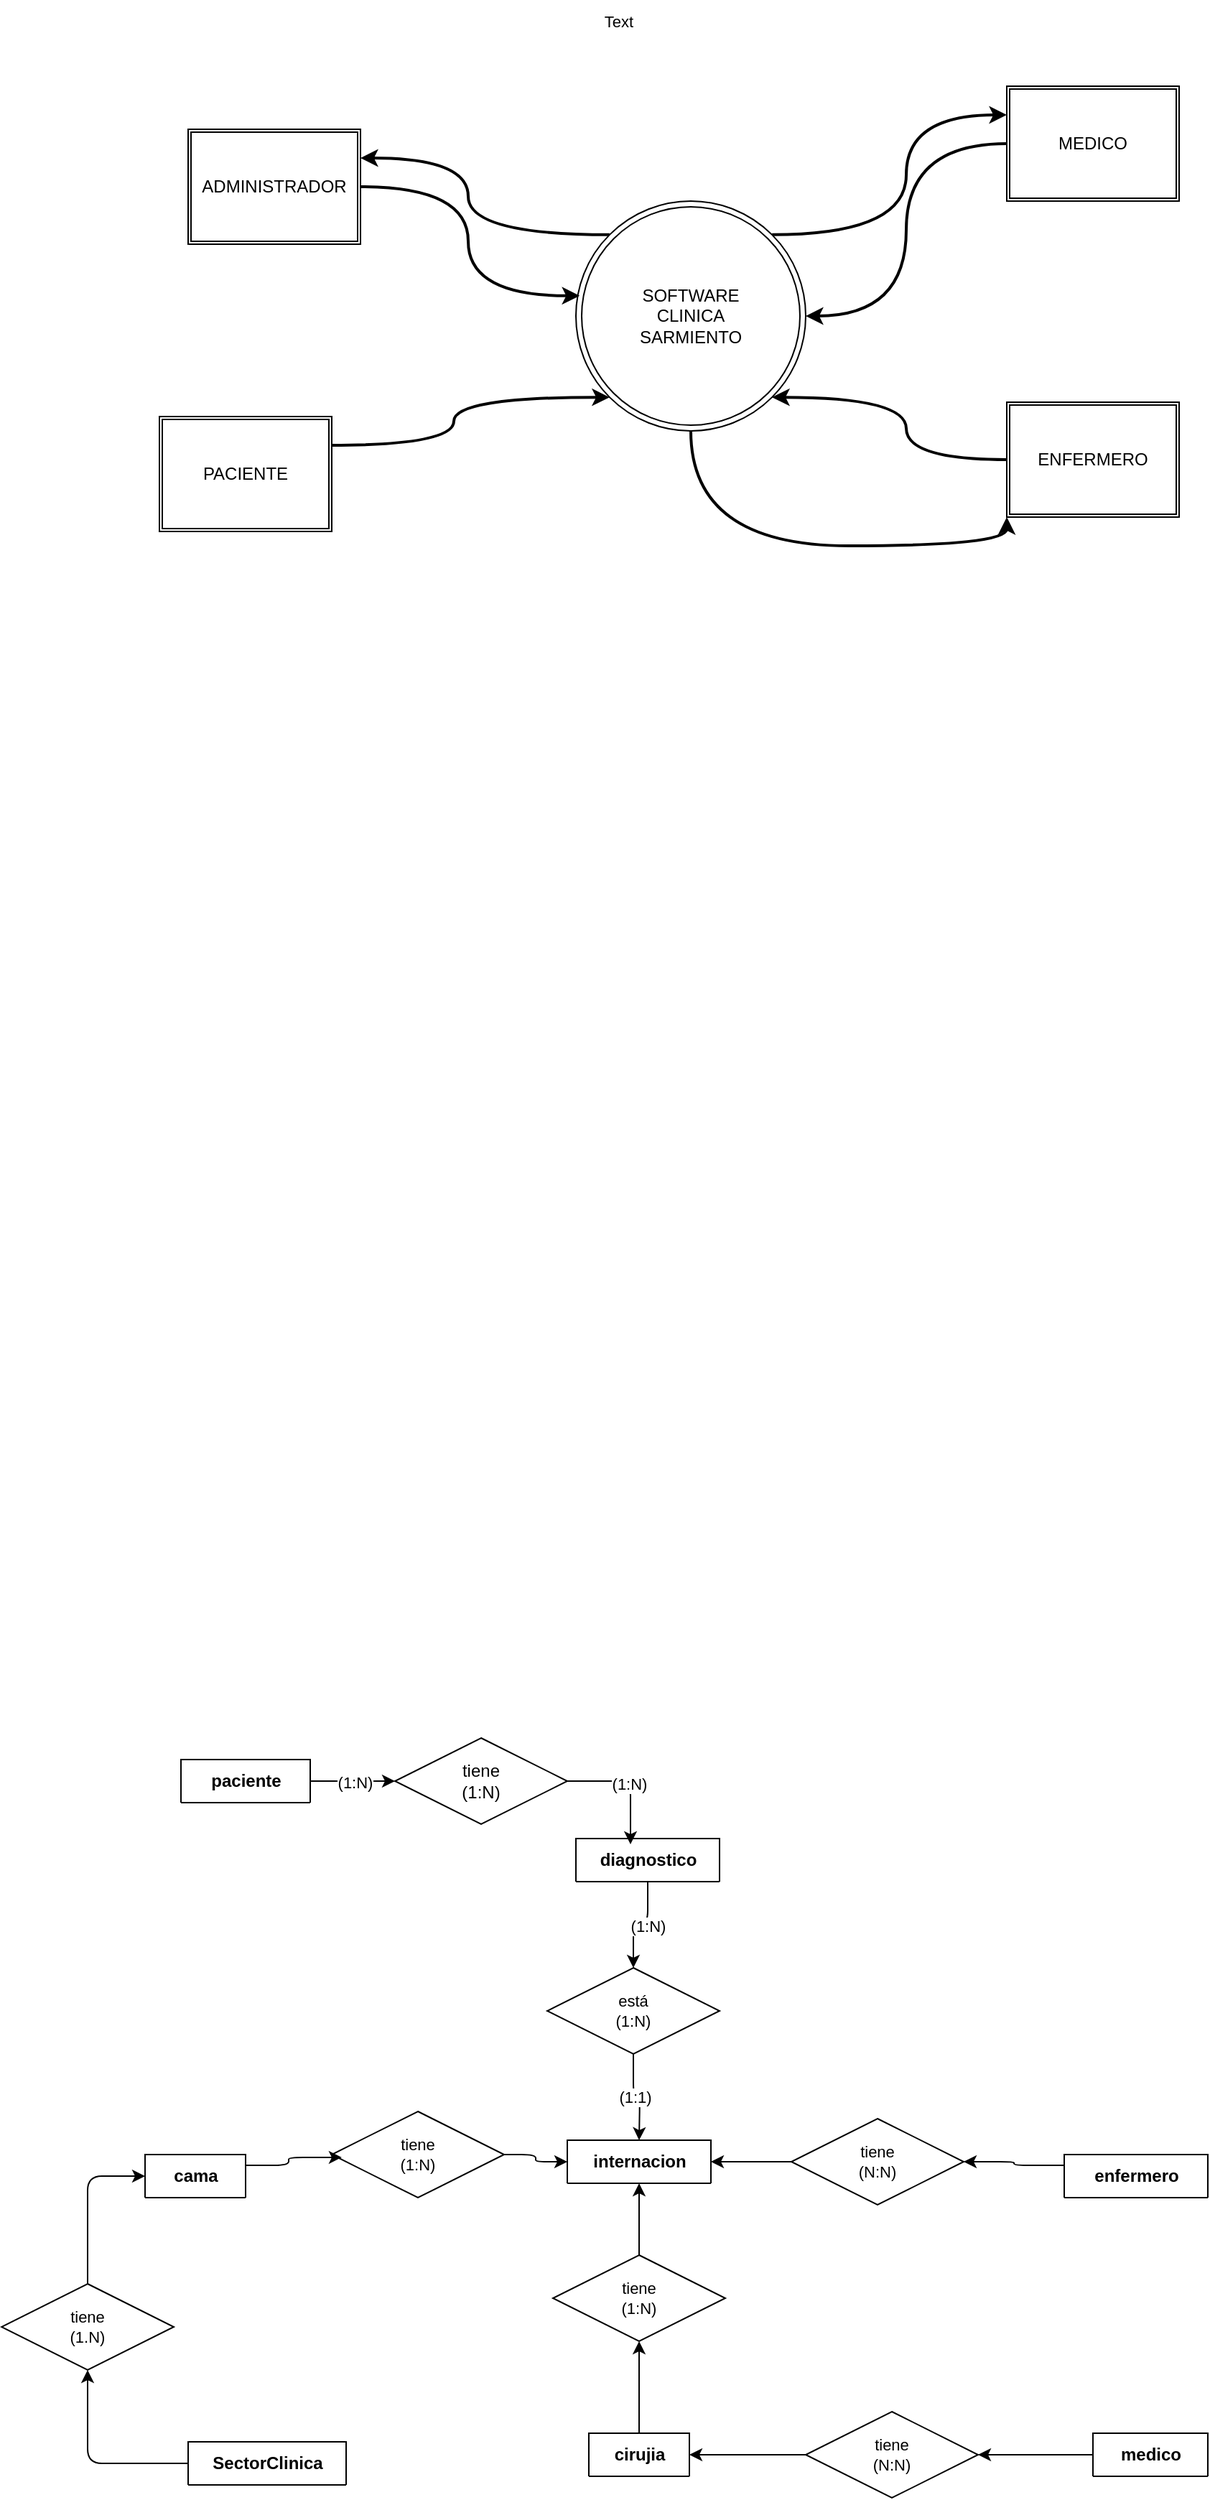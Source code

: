 <mxfile version="24.7.5">
  <diagram name="Page-1" id="GZvp3WBHVN-GzaDdjGV0">
    <mxGraphModel dx="1691" dy="516" grid="1" gridSize="10" guides="1" tooltips="1" connect="1" arrows="1" fold="1" page="1" pageScale="1" pageWidth="827" pageHeight="1169" math="0" shadow="0">
      <root>
        <mxCell id="0" />
        <mxCell id="1" parent="0" />
        <mxCell id="79GFjSlS-s98lO2-qVt6-4" value="ADMINISTRADOR" style="shape=ext;double=1;rounded=0;whiteSpace=wrap;html=1;" parent="1" vertex="1">
          <mxGeometry x="60" y="120" width="120" height="80" as="geometry" />
        </mxCell>
        <mxCell id="79GFjSlS-s98lO2-qVt6-15" style="edgeStyle=orthogonalEdgeStyle;rounded=0;orthogonalLoop=1;jettySize=auto;html=1;exitX=1;exitY=0.25;exitDx=0;exitDy=0;entryX=0;entryY=1;entryDx=0;entryDy=0;curved=1;strokeWidth=2;" parent="1" source="79GFjSlS-s98lO2-qVt6-5" target="79GFjSlS-s98lO2-qVt6-8" edge="1">
          <mxGeometry relative="1" as="geometry" />
        </mxCell>
        <mxCell id="79GFjSlS-s98lO2-qVt6-5" value="PACIENTE" style="shape=ext;double=1;rounded=0;whiteSpace=wrap;html=1;" parent="1" vertex="1">
          <mxGeometry x="40" y="320" width="120" height="80" as="geometry" />
        </mxCell>
        <mxCell id="79GFjSlS-s98lO2-qVt6-9" style="edgeStyle=orthogonalEdgeStyle;rounded=0;orthogonalLoop=1;jettySize=auto;html=1;exitX=0;exitY=0.5;exitDx=0;exitDy=0;curved=1;strokeWidth=2;" parent="1" source="79GFjSlS-s98lO2-qVt6-6" target="79GFjSlS-s98lO2-qVt6-8" edge="1">
          <mxGeometry relative="1" as="geometry" />
        </mxCell>
        <mxCell id="79GFjSlS-s98lO2-qVt6-6" value="MEDICO" style="shape=ext;double=1;rounded=0;whiteSpace=wrap;html=1;" parent="1" vertex="1">
          <mxGeometry x="630" y="90" width="120" height="80" as="geometry" />
        </mxCell>
        <mxCell id="79GFjSlS-s98lO2-qVt6-10" style="edgeStyle=orthogonalEdgeStyle;rounded=0;orthogonalLoop=1;jettySize=auto;html=1;exitX=0;exitY=0.5;exitDx=0;exitDy=0;entryX=1;entryY=1;entryDx=0;entryDy=0;curved=1;strokeWidth=2;" parent="1" source="79GFjSlS-s98lO2-qVt6-7" target="79GFjSlS-s98lO2-qVt6-8" edge="1">
          <mxGeometry relative="1" as="geometry" />
        </mxCell>
        <mxCell id="79GFjSlS-s98lO2-qVt6-7" value="ENFERMERO" style="shape=ext;double=1;rounded=0;whiteSpace=wrap;html=1;" parent="1" vertex="1">
          <mxGeometry x="630" y="310" width="120" height="80" as="geometry" />
        </mxCell>
        <mxCell id="79GFjSlS-s98lO2-qVt6-11" style="edgeStyle=orthogonalEdgeStyle;rounded=0;orthogonalLoop=1;jettySize=auto;html=1;exitX=1;exitY=0;exitDx=0;exitDy=0;entryX=0;entryY=0.25;entryDx=0;entryDy=0;curved=1;strokeWidth=2;" parent="1" source="79GFjSlS-s98lO2-qVt6-8" target="79GFjSlS-s98lO2-qVt6-6" edge="1">
          <mxGeometry relative="1" as="geometry" />
        </mxCell>
        <mxCell id="79GFjSlS-s98lO2-qVt6-12" style="edgeStyle=orthogonalEdgeStyle;rounded=0;orthogonalLoop=1;jettySize=auto;html=1;exitX=0;exitY=0;exitDx=0;exitDy=0;entryX=1;entryY=0.25;entryDx=0;entryDy=0;curved=1;strokeWidth=2;" parent="1" source="79GFjSlS-s98lO2-qVt6-8" target="79GFjSlS-s98lO2-qVt6-4" edge="1">
          <mxGeometry relative="1" as="geometry" />
        </mxCell>
        <mxCell id="79GFjSlS-s98lO2-qVt6-16" style="edgeStyle=orthogonalEdgeStyle;rounded=0;orthogonalLoop=1;jettySize=auto;html=1;exitX=0.5;exitY=1;exitDx=0;exitDy=0;entryX=0;entryY=1;entryDx=0;entryDy=0;curved=1;strokeWidth=2;" parent="1" source="79GFjSlS-s98lO2-qVt6-8" target="79GFjSlS-s98lO2-qVt6-7" edge="1">
          <mxGeometry relative="1" as="geometry" />
        </mxCell>
        <mxCell id="79GFjSlS-s98lO2-qVt6-8" value="SOFTWARE&lt;br&gt;CLINICA&lt;br&gt;SARMIENTO" style="ellipse;shape=doubleEllipse;whiteSpace=wrap;html=1;aspect=fixed;" parent="1" vertex="1">
          <mxGeometry x="330" y="170" width="160" height="160" as="geometry" />
        </mxCell>
        <mxCell id="79GFjSlS-s98lO2-qVt6-17" style="edgeStyle=orthogonalEdgeStyle;shape=connector;curved=1;rounded=0;orthogonalLoop=1;jettySize=auto;html=1;exitX=1;exitY=0.5;exitDx=0;exitDy=0;entryX=0.016;entryY=0.412;entryDx=0;entryDy=0;entryPerimeter=0;strokeColor=default;strokeWidth=2;align=center;verticalAlign=middle;fontFamily=Helvetica;fontSize=11;fontColor=default;labelBackgroundColor=default;endArrow=classic;" parent="1" source="79GFjSlS-s98lO2-qVt6-4" target="79GFjSlS-s98lO2-qVt6-8" edge="1">
          <mxGeometry relative="1" as="geometry" />
        </mxCell>
        <mxCell id="79GFjSlS-s98lO2-qVt6-18" value="Text" style="text;html=1;align=center;verticalAlign=middle;whiteSpace=wrap;rounded=0;fontFamily=Helvetica;fontSize=11;fontColor=default;labelBackgroundColor=default;" parent="1" vertex="1">
          <mxGeometry x="330" y="30" width="60" height="30" as="geometry" />
        </mxCell>
        <mxCell id="IxRzqwfRSdIkQgb3EAGF-1" value="paciente" style="shape=table;startSize=30;container=1;collapsible=1;childLayout=tableLayout;fixedRows=1;rowLines=0;fontStyle=1;align=center;resizeLast=1;html=1;" parent="1" vertex="1" collapsed="1">
          <mxGeometry x="55" y="1255" width="90" height="30" as="geometry">
            <mxRectangle x="60" y="1280" width="180" height="150" as="alternateBounds" />
          </mxGeometry>
        </mxCell>
        <mxCell id="IxRzqwfRSdIkQgb3EAGF-2" value="" style="shape=tableRow;horizontal=0;startSize=0;swimlaneHead=0;swimlaneBody=0;fillColor=none;collapsible=0;dropTarget=0;points=[[0,0.5],[1,0.5]];portConstraint=eastwest;top=0;left=0;right=0;bottom=1;" parent="IxRzqwfRSdIkQgb3EAGF-1" vertex="1">
          <mxGeometry y="30" width="180" height="30" as="geometry" />
        </mxCell>
        <mxCell id="IxRzqwfRSdIkQgb3EAGF-3" value="PK" style="shape=partialRectangle;connectable=0;fillColor=none;top=0;left=0;bottom=0;right=0;fontStyle=1;overflow=hidden;whiteSpace=wrap;html=1;" parent="IxRzqwfRSdIkQgb3EAGF-2" vertex="1">
          <mxGeometry width="30" height="30" as="geometry">
            <mxRectangle width="30" height="30" as="alternateBounds" />
          </mxGeometry>
        </mxCell>
        <mxCell id="IxRzqwfRSdIkQgb3EAGF-4" value="UniqueID" style="shape=partialRectangle;connectable=0;fillColor=none;top=0;left=0;bottom=0;right=0;align=left;spacingLeft=6;fontStyle=5;overflow=hidden;whiteSpace=wrap;html=1;" parent="IxRzqwfRSdIkQgb3EAGF-2" vertex="1">
          <mxGeometry x="30" width="150" height="30" as="geometry">
            <mxRectangle width="150" height="30" as="alternateBounds" />
          </mxGeometry>
        </mxCell>
        <mxCell id="IxRzqwfRSdIkQgb3EAGF-5" value="" style="shape=tableRow;horizontal=0;startSize=0;swimlaneHead=0;swimlaneBody=0;fillColor=none;collapsible=0;dropTarget=0;points=[[0,0.5],[1,0.5]];portConstraint=eastwest;top=0;left=0;right=0;bottom=0;" parent="IxRzqwfRSdIkQgb3EAGF-1" vertex="1">
          <mxGeometry y="60" width="180" height="30" as="geometry" />
        </mxCell>
        <mxCell id="IxRzqwfRSdIkQgb3EAGF-6" value="" style="shape=partialRectangle;connectable=0;fillColor=none;top=0;left=0;bottom=0;right=0;editable=1;overflow=hidden;whiteSpace=wrap;html=1;" parent="IxRzqwfRSdIkQgb3EAGF-5" vertex="1">
          <mxGeometry width="30" height="30" as="geometry">
            <mxRectangle width="30" height="30" as="alternateBounds" />
          </mxGeometry>
        </mxCell>
        <mxCell id="IxRzqwfRSdIkQgb3EAGF-7" value="Row 1" style="shape=partialRectangle;connectable=0;fillColor=none;top=0;left=0;bottom=0;right=0;align=left;spacingLeft=6;overflow=hidden;whiteSpace=wrap;html=1;" parent="IxRzqwfRSdIkQgb3EAGF-5" vertex="1">
          <mxGeometry x="30" width="150" height="30" as="geometry">
            <mxRectangle width="150" height="30" as="alternateBounds" />
          </mxGeometry>
        </mxCell>
        <mxCell id="IxRzqwfRSdIkQgb3EAGF-8" value="" style="shape=tableRow;horizontal=0;startSize=0;swimlaneHead=0;swimlaneBody=0;fillColor=none;collapsible=0;dropTarget=0;points=[[0,0.5],[1,0.5]];portConstraint=eastwest;top=0;left=0;right=0;bottom=0;" parent="IxRzqwfRSdIkQgb3EAGF-1" vertex="1">
          <mxGeometry y="90" width="180" height="30" as="geometry" />
        </mxCell>
        <mxCell id="IxRzqwfRSdIkQgb3EAGF-9" value="" style="shape=partialRectangle;connectable=0;fillColor=none;top=0;left=0;bottom=0;right=0;editable=1;overflow=hidden;whiteSpace=wrap;html=1;" parent="IxRzqwfRSdIkQgb3EAGF-8" vertex="1">
          <mxGeometry width="30" height="30" as="geometry">
            <mxRectangle width="30" height="30" as="alternateBounds" />
          </mxGeometry>
        </mxCell>
        <mxCell id="IxRzqwfRSdIkQgb3EAGF-10" value="Row 2" style="shape=partialRectangle;connectable=0;fillColor=none;top=0;left=0;bottom=0;right=0;align=left;spacingLeft=6;overflow=hidden;whiteSpace=wrap;html=1;" parent="IxRzqwfRSdIkQgb3EAGF-8" vertex="1">
          <mxGeometry x="30" width="150" height="30" as="geometry">
            <mxRectangle width="150" height="30" as="alternateBounds" />
          </mxGeometry>
        </mxCell>
        <mxCell id="IxRzqwfRSdIkQgb3EAGF-11" value="" style="shape=tableRow;horizontal=0;startSize=0;swimlaneHead=0;swimlaneBody=0;fillColor=none;collapsible=0;dropTarget=0;points=[[0,0.5],[1,0.5]];portConstraint=eastwest;top=0;left=0;right=0;bottom=0;" parent="IxRzqwfRSdIkQgb3EAGF-1" vertex="1">
          <mxGeometry y="120" width="180" height="30" as="geometry" />
        </mxCell>
        <mxCell id="IxRzqwfRSdIkQgb3EAGF-12" value="" style="shape=partialRectangle;connectable=0;fillColor=none;top=0;left=0;bottom=0;right=0;editable=1;overflow=hidden;whiteSpace=wrap;html=1;" parent="IxRzqwfRSdIkQgb3EAGF-11" vertex="1">
          <mxGeometry width="30" height="30" as="geometry">
            <mxRectangle width="30" height="30" as="alternateBounds" />
          </mxGeometry>
        </mxCell>
        <mxCell id="IxRzqwfRSdIkQgb3EAGF-13" value="Row 3" style="shape=partialRectangle;connectable=0;fillColor=none;top=0;left=0;bottom=0;right=0;align=left;spacingLeft=6;overflow=hidden;whiteSpace=wrap;html=1;" parent="IxRzqwfRSdIkQgb3EAGF-11" vertex="1">
          <mxGeometry x="30" width="150" height="30" as="geometry">
            <mxRectangle width="150" height="30" as="alternateBounds" />
          </mxGeometry>
        </mxCell>
        <mxCell id="N_YRfMEy6vfksECv3LQ_-2" style="edgeStyle=orthogonalEdgeStyle;rounded=0;orthogonalLoop=1;jettySize=auto;html=1;exitX=0;exitY=0.5;exitDx=0;exitDy=0;entryX=1;entryY=0.5;entryDx=0;entryDy=0;" edge="1" parent="1" source="IxRzqwfRSdIkQgb3EAGF-14" target="IxRzqwfRSdIkQgb3EAGF-125">
          <mxGeometry relative="1" as="geometry" />
        </mxCell>
        <mxCell id="IxRzqwfRSdIkQgb3EAGF-14" value="medico" style="shape=table;startSize=30;container=1;collapsible=1;childLayout=tableLayout;fixedRows=1;rowLines=0;fontStyle=1;align=center;resizeLast=1;html=1;" parent="1" vertex="1" collapsed="1">
          <mxGeometry x="690" y="1724" width="80" height="30" as="geometry">
            <mxRectangle x="550" y="1720" width="180" height="150" as="alternateBounds" />
          </mxGeometry>
        </mxCell>
        <mxCell id="IxRzqwfRSdIkQgb3EAGF-15" value="" style="shape=tableRow;horizontal=0;startSize=0;swimlaneHead=0;swimlaneBody=0;fillColor=none;collapsible=0;dropTarget=0;points=[[0,0.5],[1,0.5]];portConstraint=eastwest;top=0;left=0;right=0;bottom=1;" parent="IxRzqwfRSdIkQgb3EAGF-14" vertex="1">
          <mxGeometry y="30" width="180" height="30" as="geometry" />
        </mxCell>
        <mxCell id="IxRzqwfRSdIkQgb3EAGF-16" value="PK" style="shape=partialRectangle;connectable=0;fillColor=none;top=0;left=0;bottom=0;right=0;fontStyle=1;overflow=hidden;whiteSpace=wrap;html=1;" parent="IxRzqwfRSdIkQgb3EAGF-15" vertex="1">
          <mxGeometry width="30" height="30" as="geometry">
            <mxRectangle width="30" height="30" as="alternateBounds" />
          </mxGeometry>
        </mxCell>
        <mxCell id="IxRzqwfRSdIkQgb3EAGF-17" value="UniqueID" style="shape=partialRectangle;connectable=0;fillColor=none;top=0;left=0;bottom=0;right=0;align=left;spacingLeft=6;fontStyle=5;overflow=hidden;whiteSpace=wrap;html=1;" parent="IxRzqwfRSdIkQgb3EAGF-15" vertex="1">
          <mxGeometry x="30" width="150" height="30" as="geometry">
            <mxRectangle width="150" height="30" as="alternateBounds" />
          </mxGeometry>
        </mxCell>
        <mxCell id="IxRzqwfRSdIkQgb3EAGF-18" value="" style="shape=tableRow;horizontal=0;startSize=0;swimlaneHead=0;swimlaneBody=0;fillColor=none;collapsible=0;dropTarget=0;points=[[0,0.5],[1,0.5]];portConstraint=eastwest;top=0;left=0;right=0;bottom=0;" parent="IxRzqwfRSdIkQgb3EAGF-14" vertex="1">
          <mxGeometry y="60" width="180" height="30" as="geometry" />
        </mxCell>
        <mxCell id="IxRzqwfRSdIkQgb3EAGF-19" value="" style="shape=partialRectangle;connectable=0;fillColor=none;top=0;left=0;bottom=0;right=0;editable=1;overflow=hidden;whiteSpace=wrap;html=1;" parent="IxRzqwfRSdIkQgb3EAGF-18" vertex="1">
          <mxGeometry width="30" height="30" as="geometry">
            <mxRectangle width="30" height="30" as="alternateBounds" />
          </mxGeometry>
        </mxCell>
        <mxCell id="IxRzqwfRSdIkQgb3EAGF-20" value="Row 1" style="shape=partialRectangle;connectable=0;fillColor=none;top=0;left=0;bottom=0;right=0;align=left;spacingLeft=6;overflow=hidden;whiteSpace=wrap;html=1;" parent="IxRzqwfRSdIkQgb3EAGF-18" vertex="1">
          <mxGeometry x="30" width="150" height="30" as="geometry">
            <mxRectangle width="150" height="30" as="alternateBounds" />
          </mxGeometry>
        </mxCell>
        <mxCell id="IxRzqwfRSdIkQgb3EAGF-21" value="" style="shape=tableRow;horizontal=0;startSize=0;swimlaneHead=0;swimlaneBody=0;fillColor=none;collapsible=0;dropTarget=0;points=[[0,0.5],[1,0.5]];portConstraint=eastwest;top=0;left=0;right=0;bottom=0;" parent="IxRzqwfRSdIkQgb3EAGF-14" vertex="1">
          <mxGeometry y="90" width="180" height="30" as="geometry" />
        </mxCell>
        <mxCell id="IxRzqwfRSdIkQgb3EAGF-22" value="" style="shape=partialRectangle;connectable=0;fillColor=none;top=0;left=0;bottom=0;right=0;editable=1;overflow=hidden;whiteSpace=wrap;html=1;" parent="IxRzqwfRSdIkQgb3EAGF-21" vertex="1">
          <mxGeometry width="30" height="30" as="geometry">
            <mxRectangle width="30" height="30" as="alternateBounds" />
          </mxGeometry>
        </mxCell>
        <mxCell id="IxRzqwfRSdIkQgb3EAGF-23" value="Row 2" style="shape=partialRectangle;connectable=0;fillColor=none;top=0;left=0;bottom=0;right=0;align=left;spacingLeft=6;overflow=hidden;whiteSpace=wrap;html=1;" parent="IxRzqwfRSdIkQgb3EAGF-21" vertex="1">
          <mxGeometry x="30" width="150" height="30" as="geometry">
            <mxRectangle width="150" height="30" as="alternateBounds" />
          </mxGeometry>
        </mxCell>
        <mxCell id="IxRzqwfRSdIkQgb3EAGF-24" value="" style="shape=tableRow;horizontal=0;startSize=0;swimlaneHead=0;swimlaneBody=0;fillColor=none;collapsible=0;dropTarget=0;points=[[0,0.5],[1,0.5]];portConstraint=eastwest;top=0;left=0;right=0;bottom=0;" parent="IxRzqwfRSdIkQgb3EAGF-14" vertex="1">
          <mxGeometry y="120" width="180" height="30" as="geometry" />
        </mxCell>
        <mxCell id="IxRzqwfRSdIkQgb3EAGF-25" value="" style="shape=partialRectangle;connectable=0;fillColor=none;top=0;left=0;bottom=0;right=0;editable=1;overflow=hidden;whiteSpace=wrap;html=1;" parent="IxRzqwfRSdIkQgb3EAGF-24" vertex="1">
          <mxGeometry width="30" height="30" as="geometry">
            <mxRectangle width="30" height="30" as="alternateBounds" />
          </mxGeometry>
        </mxCell>
        <mxCell id="IxRzqwfRSdIkQgb3EAGF-26" value="Row 3" style="shape=partialRectangle;connectable=0;fillColor=none;top=0;left=0;bottom=0;right=0;align=left;spacingLeft=6;overflow=hidden;whiteSpace=wrap;html=1;" parent="IxRzqwfRSdIkQgb3EAGF-24" vertex="1">
          <mxGeometry x="30" width="150" height="30" as="geometry">
            <mxRectangle width="150" height="30" as="alternateBounds" />
          </mxGeometry>
        </mxCell>
        <mxCell id="IxRzqwfRSdIkQgb3EAGF-120" style="edgeStyle=orthogonalEdgeStyle;shape=connector;curved=0;rounded=1;orthogonalLoop=1;jettySize=auto;html=1;exitX=0;exitY=0.25;exitDx=0;exitDy=0;entryX=1;entryY=0.5;entryDx=0;entryDy=0;strokeColor=default;align=center;verticalAlign=middle;fontFamily=Helvetica;fontSize=11;fontColor=default;labelBackgroundColor=default;endArrow=classic;startArrow=none;startFill=0;endFill=1;" parent="1" source="IxRzqwfRSdIkQgb3EAGF-27" target="IxRzqwfRSdIkQgb3EAGF-119" edge="1">
          <mxGeometry relative="1" as="geometry" />
        </mxCell>
        <mxCell id="IxRzqwfRSdIkQgb3EAGF-27" value="enfermero" style="shape=table;startSize=30;container=1;collapsible=1;childLayout=tableLayout;fixedRows=1;rowLines=0;fontStyle=1;align=center;resizeLast=1;html=1;" parent="1" vertex="1" collapsed="1">
          <mxGeometry x="670" y="1530" width="100" height="30" as="geometry">
            <mxRectangle x="570" y="1500" width="180" height="150" as="alternateBounds" />
          </mxGeometry>
        </mxCell>
        <mxCell id="IxRzqwfRSdIkQgb3EAGF-28" value="" style="shape=tableRow;horizontal=0;startSize=0;swimlaneHead=0;swimlaneBody=0;fillColor=none;collapsible=0;dropTarget=0;points=[[0,0.5],[1,0.5]];portConstraint=eastwest;top=0;left=0;right=0;bottom=1;" parent="IxRzqwfRSdIkQgb3EAGF-27" vertex="1">
          <mxGeometry y="30" width="180" height="30" as="geometry" />
        </mxCell>
        <mxCell id="IxRzqwfRSdIkQgb3EAGF-29" value="PK" style="shape=partialRectangle;connectable=0;fillColor=none;top=0;left=0;bottom=0;right=0;fontStyle=1;overflow=hidden;whiteSpace=wrap;html=1;" parent="IxRzqwfRSdIkQgb3EAGF-28" vertex="1">
          <mxGeometry width="30" height="30" as="geometry">
            <mxRectangle width="30" height="30" as="alternateBounds" />
          </mxGeometry>
        </mxCell>
        <mxCell id="IxRzqwfRSdIkQgb3EAGF-30" value="UniqueID" style="shape=partialRectangle;connectable=0;fillColor=none;top=0;left=0;bottom=0;right=0;align=left;spacingLeft=6;fontStyle=5;overflow=hidden;whiteSpace=wrap;html=1;" parent="IxRzqwfRSdIkQgb3EAGF-28" vertex="1">
          <mxGeometry x="30" width="150" height="30" as="geometry">
            <mxRectangle width="150" height="30" as="alternateBounds" />
          </mxGeometry>
        </mxCell>
        <mxCell id="IxRzqwfRSdIkQgb3EAGF-31" value="" style="shape=tableRow;horizontal=0;startSize=0;swimlaneHead=0;swimlaneBody=0;fillColor=none;collapsible=0;dropTarget=0;points=[[0,0.5],[1,0.5]];portConstraint=eastwest;top=0;left=0;right=0;bottom=0;" parent="IxRzqwfRSdIkQgb3EAGF-27" vertex="1">
          <mxGeometry y="60" width="180" height="30" as="geometry" />
        </mxCell>
        <mxCell id="IxRzqwfRSdIkQgb3EAGF-32" value="" style="shape=partialRectangle;connectable=0;fillColor=none;top=0;left=0;bottom=0;right=0;editable=1;overflow=hidden;whiteSpace=wrap;html=1;" parent="IxRzqwfRSdIkQgb3EAGF-31" vertex="1">
          <mxGeometry width="30" height="30" as="geometry">
            <mxRectangle width="30" height="30" as="alternateBounds" />
          </mxGeometry>
        </mxCell>
        <mxCell id="IxRzqwfRSdIkQgb3EAGF-33" value="Row 1" style="shape=partialRectangle;connectable=0;fillColor=none;top=0;left=0;bottom=0;right=0;align=left;spacingLeft=6;overflow=hidden;whiteSpace=wrap;html=1;" parent="IxRzqwfRSdIkQgb3EAGF-31" vertex="1">
          <mxGeometry x="30" width="150" height="30" as="geometry">
            <mxRectangle width="150" height="30" as="alternateBounds" />
          </mxGeometry>
        </mxCell>
        <mxCell id="IxRzqwfRSdIkQgb3EAGF-34" value="" style="shape=tableRow;horizontal=0;startSize=0;swimlaneHead=0;swimlaneBody=0;fillColor=none;collapsible=0;dropTarget=0;points=[[0,0.5],[1,0.5]];portConstraint=eastwest;top=0;left=0;right=0;bottom=0;" parent="IxRzqwfRSdIkQgb3EAGF-27" vertex="1">
          <mxGeometry y="90" width="180" height="30" as="geometry" />
        </mxCell>
        <mxCell id="IxRzqwfRSdIkQgb3EAGF-35" value="" style="shape=partialRectangle;connectable=0;fillColor=none;top=0;left=0;bottom=0;right=0;editable=1;overflow=hidden;whiteSpace=wrap;html=1;" parent="IxRzqwfRSdIkQgb3EAGF-34" vertex="1">
          <mxGeometry width="30" height="30" as="geometry">
            <mxRectangle width="30" height="30" as="alternateBounds" />
          </mxGeometry>
        </mxCell>
        <mxCell id="IxRzqwfRSdIkQgb3EAGF-36" value="Row 2" style="shape=partialRectangle;connectable=0;fillColor=none;top=0;left=0;bottom=0;right=0;align=left;spacingLeft=6;overflow=hidden;whiteSpace=wrap;html=1;" parent="IxRzqwfRSdIkQgb3EAGF-34" vertex="1">
          <mxGeometry x="30" width="150" height="30" as="geometry">
            <mxRectangle width="150" height="30" as="alternateBounds" />
          </mxGeometry>
        </mxCell>
        <mxCell id="IxRzqwfRSdIkQgb3EAGF-37" value="" style="shape=tableRow;horizontal=0;startSize=0;swimlaneHead=0;swimlaneBody=0;fillColor=none;collapsible=0;dropTarget=0;points=[[0,0.5],[1,0.5]];portConstraint=eastwest;top=0;left=0;right=0;bottom=0;" parent="IxRzqwfRSdIkQgb3EAGF-27" vertex="1">
          <mxGeometry y="120" width="180" height="30" as="geometry" />
        </mxCell>
        <mxCell id="IxRzqwfRSdIkQgb3EAGF-38" value="" style="shape=partialRectangle;connectable=0;fillColor=none;top=0;left=0;bottom=0;right=0;editable=1;overflow=hidden;whiteSpace=wrap;html=1;" parent="IxRzqwfRSdIkQgb3EAGF-37" vertex="1">
          <mxGeometry width="30" height="30" as="geometry">
            <mxRectangle width="30" height="30" as="alternateBounds" />
          </mxGeometry>
        </mxCell>
        <mxCell id="IxRzqwfRSdIkQgb3EAGF-39" value="Row 3" style="shape=partialRectangle;connectable=0;fillColor=none;top=0;left=0;bottom=0;right=0;align=left;spacingLeft=6;overflow=hidden;whiteSpace=wrap;html=1;" parent="IxRzqwfRSdIkQgb3EAGF-37" vertex="1">
          <mxGeometry x="30" width="150" height="30" as="geometry">
            <mxRectangle width="150" height="30" as="alternateBounds" />
          </mxGeometry>
        </mxCell>
        <mxCell id="IxRzqwfRSdIkQgb3EAGF-40" value="cama" style="shape=table;startSize=30;container=1;collapsible=1;childLayout=tableLayout;fixedRows=1;rowLines=0;fontStyle=1;align=center;resizeLast=1;html=1;" parent="1" vertex="1" collapsed="1">
          <mxGeometry x="30" y="1530" width="70" height="30" as="geometry">
            <mxRectangle x="60" y="1510" width="180" height="150" as="alternateBounds" />
          </mxGeometry>
        </mxCell>
        <mxCell id="IxRzqwfRSdIkQgb3EAGF-41" value="" style="shape=tableRow;horizontal=0;startSize=0;swimlaneHead=0;swimlaneBody=0;fillColor=none;collapsible=0;dropTarget=0;points=[[0,0.5],[1,0.5]];portConstraint=eastwest;top=0;left=0;right=0;bottom=1;" parent="IxRzqwfRSdIkQgb3EAGF-40" vertex="1">
          <mxGeometry y="30" width="180" height="30" as="geometry" />
        </mxCell>
        <mxCell id="IxRzqwfRSdIkQgb3EAGF-42" value="PK" style="shape=partialRectangle;connectable=0;fillColor=none;top=0;left=0;bottom=0;right=0;fontStyle=1;overflow=hidden;whiteSpace=wrap;html=1;" parent="IxRzqwfRSdIkQgb3EAGF-41" vertex="1">
          <mxGeometry width="30" height="30" as="geometry">
            <mxRectangle width="30" height="30" as="alternateBounds" />
          </mxGeometry>
        </mxCell>
        <mxCell id="IxRzqwfRSdIkQgb3EAGF-43" value="UniqueID" style="shape=partialRectangle;connectable=0;fillColor=none;top=0;left=0;bottom=0;right=0;align=left;spacingLeft=6;fontStyle=5;overflow=hidden;whiteSpace=wrap;html=1;" parent="IxRzqwfRSdIkQgb3EAGF-41" vertex="1">
          <mxGeometry x="30" width="150" height="30" as="geometry">
            <mxRectangle width="150" height="30" as="alternateBounds" />
          </mxGeometry>
        </mxCell>
        <mxCell id="IxRzqwfRSdIkQgb3EAGF-44" value="" style="shape=tableRow;horizontal=0;startSize=0;swimlaneHead=0;swimlaneBody=0;fillColor=none;collapsible=0;dropTarget=0;points=[[0,0.5],[1,0.5]];portConstraint=eastwest;top=0;left=0;right=0;bottom=0;" parent="IxRzqwfRSdIkQgb3EAGF-40" vertex="1">
          <mxGeometry y="60" width="180" height="30" as="geometry" />
        </mxCell>
        <mxCell id="IxRzqwfRSdIkQgb3EAGF-45" value="" style="shape=partialRectangle;connectable=0;fillColor=none;top=0;left=0;bottom=0;right=0;editable=1;overflow=hidden;whiteSpace=wrap;html=1;" parent="IxRzqwfRSdIkQgb3EAGF-44" vertex="1">
          <mxGeometry width="30" height="30" as="geometry">
            <mxRectangle width="30" height="30" as="alternateBounds" />
          </mxGeometry>
        </mxCell>
        <mxCell id="IxRzqwfRSdIkQgb3EAGF-46" value="Row 1" style="shape=partialRectangle;connectable=0;fillColor=none;top=0;left=0;bottom=0;right=0;align=left;spacingLeft=6;overflow=hidden;whiteSpace=wrap;html=1;" parent="IxRzqwfRSdIkQgb3EAGF-44" vertex="1">
          <mxGeometry x="30" width="150" height="30" as="geometry">
            <mxRectangle width="150" height="30" as="alternateBounds" />
          </mxGeometry>
        </mxCell>
        <mxCell id="IxRzqwfRSdIkQgb3EAGF-47" value="" style="shape=tableRow;horizontal=0;startSize=0;swimlaneHead=0;swimlaneBody=0;fillColor=none;collapsible=0;dropTarget=0;points=[[0,0.5],[1,0.5]];portConstraint=eastwest;top=0;left=0;right=0;bottom=0;" parent="IxRzqwfRSdIkQgb3EAGF-40" vertex="1">
          <mxGeometry y="90" width="180" height="30" as="geometry" />
        </mxCell>
        <mxCell id="IxRzqwfRSdIkQgb3EAGF-48" value="" style="shape=partialRectangle;connectable=0;fillColor=none;top=0;left=0;bottom=0;right=0;editable=1;overflow=hidden;whiteSpace=wrap;html=1;" parent="IxRzqwfRSdIkQgb3EAGF-47" vertex="1">
          <mxGeometry width="30" height="30" as="geometry">
            <mxRectangle width="30" height="30" as="alternateBounds" />
          </mxGeometry>
        </mxCell>
        <mxCell id="IxRzqwfRSdIkQgb3EAGF-49" value="Row 2" style="shape=partialRectangle;connectable=0;fillColor=none;top=0;left=0;bottom=0;right=0;align=left;spacingLeft=6;overflow=hidden;whiteSpace=wrap;html=1;" parent="IxRzqwfRSdIkQgb3EAGF-47" vertex="1">
          <mxGeometry x="30" width="150" height="30" as="geometry">
            <mxRectangle width="150" height="30" as="alternateBounds" />
          </mxGeometry>
        </mxCell>
        <mxCell id="IxRzqwfRSdIkQgb3EAGF-50" value="" style="shape=tableRow;horizontal=0;startSize=0;swimlaneHead=0;swimlaneBody=0;fillColor=none;collapsible=0;dropTarget=0;points=[[0,0.5],[1,0.5]];portConstraint=eastwest;top=0;left=0;right=0;bottom=0;" parent="IxRzqwfRSdIkQgb3EAGF-40" vertex="1">
          <mxGeometry y="120" width="180" height="30" as="geometry" />
        </mxCell>
        <mxCell id="IxRzqwfRSdIkQgb3EAGF-51" value="" style="shape=partialRectangle;connectable=0;fillColor=none;top=0;left=0;bottom=0;right=0;editable=1;overflow=hidden;whiteSpace=wrap;html=1;" parent="IxRzqwfRSdIkQgb3EAGF-50" vertex="1">
          <mxGeometry width="30" height="30" as="geometry">
            <mxRectangle width="30" height="30" as="alternateBounds" />
          </mxGeometry>
        </mxCell>
        <mxCell id="IxRzqwfRSdIkQgb3EAGF-52" value="Row 3" style="shape=partialRectangle;connectable=0;fillColor=none;top=0;left=0;bottom=0;right=0;align=left;spacingLeft=6;overflow=hidden;whiteSpace=wrap;html=1;" parent="IxRzqwfRSdIkQgb3EAGF-50" vertex="1">
          <mxGeometry x="30" width="150" height="30" as="geometry">
            <mxRectangle width="150" height="30" as="alternateBounds" />
          </mxGeometry>
        </mxCell>
        <mxCell id="IxRzqwfRSdIkQgb3EAGF-53" value="diagnostico" style="shape=table;startSize=30;container=1;collapsible=1;childLayout=tableLayout;fixedRows=1;rowLines=0;fontStyle=1;align=center;resizeLast=1;html=1;" parent="1" vertex="1" collapsed="1">
          <mxGeometry x="330" y="1310" width="100" height="30" as="geometry">
            <mxRectangle x="530" y="1280" width="180" height="150" as="alternateBounds" />
          </mxGeometry>
        </mxCell>
        <mxCell id="IxRzqwfRSdIkQgb3EAGF-54" value="" style="shape=tableRow;horizontal=0;startSize=0;swimlaneHead=0;swimlaneBody=0;fillColor=none;collapsible=0;dropTarget=0;points=[[0,0.5],[1,0.5]];portConstraint=eastwest;top=0;left=0;right=0;bottom=1;" parent="IxRzqwfRSdIkQgb3EAGF-53" vertex="1">
          <mxGeometry y="30" width="180" height="30" as="geometry" />
        </mxCell>
        <mxCell id="IxRzqwfRSdIkQgb3EAGF-55" value="PK" style="shape=partialRectangle;connectable=0;fillColor=none;top=0;left=0;bottom=0;right=0;fontStyle=1;overflow=hidden;whiteSpace=wrap;html=1;" parent="IxRzqwfRSdIkQgb3EAGF-54" vertex="1">
          <mxGeometry width="30" height="30" as="geometry">
            <mxRectangle width="30" height="30" as="alternateBounds" />
          </mxGeometry>
        </mxCell>
        <mxCell id="IxRzqwfRSdIkQgb3EAGF-56" value="UniqueID" style="shape=partialRectangle;connectable=0;fillColor=none;top=0;left=0;bottom=0;right=0;align=left;spacingLeft=6;fontStyle=5;overflow=hidden;whiteSpace=wrap;html=1;" parent="IxRzqwfRSdIkQgb3EAGF-54" vertex="1">
          <mxGeometry x="30" width="150" height="30" as="geometry">
            <mxRectangle width="150" height="30" as="alternateBounds" />
          </mxGeometry>
        </mxCell>
        <mxCell id="IxRzqwfRSdIkQgb3EAGF-57" value="" style="shape=tableRow;horizontal=0;startSize=0;swimlaneHead=0;swimlaneBody=0;fillColor=none;collapsible=0;dropTarget=0;points=[[0,0.5],[1,0.5]];portConstraint=eastwest;top=0;left=0;right=0;bottom=0;" parent="IxRzqwfRSdIkQgb3EAGF-53" vertex="1">
          <mxGeometry y="60" width="180" height="30" as="geometry" />
        </mxCell>
        <mxCell id="IxRzqwfRSdIkQgb3EAGF-58" value="" style="shape=partialRectangle;connectable=0;fillColor=none;top=0;left=0;bottom=0;right=0;editable=1;overflow=hidden;whiteSpace=wrap;html=1;" parent="IxRzqwfRSdIkQgb3EAGF-57" vertex="1">
          <mxGeometry width="30" height="30" as="geometry">
            <mxRectangle width="30" height="30" as="alternateBounds" />
          </mxGeometry>
        </mxCell>
        <mxCell id="IxRzqwfRSdIkQgb3EAGF-59" value="Row 1" style="shape=partialRectangle;connectable=0;fillColor=none;top=0;left=0;bottom=0;right=0;align=left;spacingLeft=6;overflow=hidden;whiteSpace=wrap;html=1;" parent="IxRzqwfRSdIkQgb3EAGF-57" vertex="1">
          <mxGeometry x="30" width="150" height="30" as="geometry">
            <mxRectangle width="150" height="30" as="alternateBounds" />
          </mxGeometry>
        </mxCell>
        <mxCell id="IxRzqwfRSdIkQgb3EAGF-60" value="" style="shape=tableRow;horizontal=0;startSize=0;swimlaneHead=0;swimlaneBody=0;fillColor=none;collapsible=0;dropTarget=0;points=[[0,0.5],[1,0.5]];portConstraint=eastwest;top=0;left=0;right=0;bottom=0;" parent="IxRzqwfRSdIkQgb3EAGF-53" vertex="1">
          <mxGeometry y="90" width="180" height="30" as="geometry" />
        </mxCell>
        <mxCell id="IxRzqwfRSdIkQgb3EAGF-61" value="" style="shape=partialRectangle;connectable=0;fillColor=none;top=0;left=0;bottom=0;right=0;editable=1;overflow=hidden;whiteSpace=wrap;html=1;" parent="IxRzqwfRSdIkQgb3EAGF-60" vertex="1">
          <mxGeometry width="30" height="30" as="geometry">
            <mxRectangle width="30" height="30" as="alternateBounds" />
          </mxGeometry>
        </mxCell>
        <mxCell id="IxRzqwfRSdIkQgb3EAGF-62" value="Row 2" style="shape=partialRectangle;connectable=0;fillColor=none;top=0;left=0;bottom=0;right=0;align=left;spacingLeft=6;overflow=hidden;whiteSpace=wrap;html=1;" parent="IxRzqwfRSdIkQgb3EAGF-60" vertex="1">
          <mxGeometry x="30" width="150" height="30" as="geometry">
            <mxRectangle width="150" height="30" as="alternateBounds" />
          </mxGeometry>
        </mxCell>
        <mxCell id="IxRzqwfRSdIkQgb3EAGF-63" value="" style="shape=tableRow;horizontal=0;startSize=0;swimlaneHead=0;swimlaneBody=0;fillColor=none;collapsible=0;dropTarget=0;points=[[0,0.5],[1,0.5]];portConstraint=eastwest;top=0;left=0;right=0;bottom=0;" parent="IxRzqwfRSdIkQgb3EAGF-53" vertex="1">
          <mxGeometry y="120" width="180" height="30" as="geometry" />
        </mxCell>
        <mxCell id="IxRzqwfRSdIkQgb3EAGF-64" value="" style="shape=partialRectangle;connectable=0;fillColor=none;top=0;left=0;bottom=0;right=0;editable=1;overflow=hidden;whiteSpace=wrap;html=1;" parent="IxRzqwfRSdIkQgb3EAGF-63" vertex="1">
          <mxGeometry width="30" height="30" as="geometry">
            <mxRectangle width="30" height="30" as="alternateBounds" />
          </mxGeometry>
        </mxCell>
        <mxCell id="IxRzqwfRSdIkQgb3EAGF-65" value="Row 3" style="shape=partialRectangle;connectable=0;fillColor=none;top=0;left=0;bottom=0;right=0;align=left;spacingLeft=6;overflow=hidden;whiteSpace=wrap;html=1;" parent="IxRzqwfRSdIkQgb3EAGF-63" vertex="1">
          <mxGeometry x="30" width="150" height="30" as="geometry">
            <mxRectangle width="150" height="30" as="alternateBounds" />
          </mxGeometry>
        </mxCell>
        <mxCell id="IxRzqwfRSdIkQgb3EAGF-66" value="internacion" style="shape=table;startSize=30;container=1;collapsible=1;childLayout=tableLayout;fixedRows=1;rowLines=0;fontStyle=1;align=center;resizeLast=1;html=1;" parent="1" vertex="1" collapsed="1">
          <mxGeometry x="324" y="1520" width="100" height="30" as="geometry">
            <mxRectangle x="324" y="1520" width="180" height="150" as="alternateBounds" />
          </mxGeometry>
        </mxCell>
        <mxCell id="IxRzqwfRSdIkQgb3EAGF-67" value="" style="shape=tableRow;horizontal=0;startSize=0;swimlaneHead=0;swimlaneBody=0;fillColor=none;collapsible=0;dropTarget=0;points=[[0,0.5],[1,0.5]];portConstraint=eastwest;top=0;left=0;right=0;bottom=1;" parent="IxRzqwfRSdIkQgb3EAGF-66" vertex="1">
          <mxGeometry y="30" width="180" height="30" as="geometry" />
        </mxCell>
        <mxCell id="IxRzqwfRSdIkQgb3EAGF-68" value="PK" style="shape=partialRectangle;connectable=0;fillColor=none;top=0;left=0;bottom=0;right=0;fontStyle=1;overflow=hidden;whiteSpace=wrap;html=1;" parent="IxRzqwfRSdIkQgb3EAGF-67" vertex="1">
          <mxGeometry width="30" height="30" as="geometry">
            <mxRectangle width="30" height="30" as="alternateBounds" />
          </mxGeometry>
        </mxCell>
        <mxCell id="IxRzqwfRSdIkQgb3EAGF-69" value="UniqueID" style="shape=partialRectangle;connectable=0;fillColor=none;top=0;left=0;bottom=0;right=0;align=left;spacingLeft=6;fontStyle=5;overflow=hidden;whiteSpace=wrap;html=1;" parent="IxRzqwfRSdIkQgb3EAGF-67" vertex="1">
          <mxGeometry x="30" width="150" height="30" as="geometry">
            <mxRectangle width="150" height="30" as="alternateBounds" />
          </mxGeometry>
        </mxCell>
        <mxCell id="IxRzqwfRSdIkQgb3EAGF-70" value="" style="shape=tableRow;horizontal=0;startSize=0;swimlaneHead=0;swimlaneBody=0;fillColor=none;collapsible=0;dropTarget=0;points=[[0,0.5],[1,0.5]];portConstraint=eastwest;top=0;left=0;right=0;bottom=0;" parent="IxRzqwfRSdIkQgb3EAGF-66" vertex="1">
          <mxGeometry y="60" width="180" height="30" as="geometry" />
        </mxCell>
        <mxCell id="IxRzqwfRSdIkQgb3EAGF-71" value="" style="shape=partialRectangle;connectable=0;fillColor=none;top=0;left=0;bottom=0;right=0;editable=1;overflow=hidden;whiteSpace=wrap;html=1;" parent="IxRzqwfRSdIkQgb3EAGF-70" vertex="1">
          <mxGeometry width="30" height="30" as="geometry">
            <mxRectangle width="30" height="30" as="alternateBounds" />
          </mxGeometry>
        </mxCell>
        <mxCell id="IxRzqwfRSdIkQgb3EAGF-72" value="Row 1" style="shape=partialRectangle;connectable=0;fillColor=none;top=0;left=0;bottom=0;right=0;align=left;spacingLeft=6;overflow=hidden;whiteSpace=wrap;html=1;" parent="IxRzqwfRSdIkQgb3EAGF-70" vertex="1">
          <mxGeometry x="30" width="150" height="30" as="geometry">
            <mxRectangle width="150" height="30" as="alternateBounds" />
          </mxGeometry>
        </mxCell>
        <mxCell id="IxRzqwfRSdIkQgb3EAGF-73" value="" style="shape=tableRow;horizontal=0;startSize=0;swimlaneHead=0;swimlaneBody=0;fillColor=none;collapsible=0;dropTarget=0;points=[[0,0.5],[1,0.5]];portConstraint=eastwest;top=0;left=0;right=0;bottom=0;" parent="IxRzqwfRSdIkQgb3EAGF-66" vertex="1">
          <mxGeometry y="90" width="180" height="30" as="geometry" />
        </mxCell>
        <mxCell id="IxRzqwfRSdIkQgb3EAGF-74" value="" style="shape=partialRectangle;connectable=0;fillColor=none;top=0;left=0;bottom=0;right=0;editable=1;overflow=hidden;whiteSpace=wrap;html=1;" parent="IxRzqwfRSdIkQgb3EAGF-73" vertex="1">
          <mxGeometry width="30" height="30" as="geometry">
            <mxRectangle width="30" height="30" as="alternateBounds" />
          </mxGeometry>
        </mxCell>
        <mxCell id="IxRzqwfRSdIkQgb3EAGF-75" value="Row 2" style="shape=partialRectangle;connectable=0;fillColor=none;top=0;left=0;bottom=0;right=0;align=left;spacingLeft=6;overflow=hidden;whiteSpace=wrap;html=1;" parent="IxRzqwfRSdIkQgb3EAGF-73" vertex="1">
          <mxGeometry x="30" width="150" height="30" as="geometry">
            <mxRectangle width="150" height="30" as="alternateBounds" />
          </mxGeometry>
        </mxCell>
        <mxCell id="IxRzqwfRSdIkQgb3EAGF-76" value="" style="shape=tableRow;horizontal=0;startSize=0;swimlaneHead=0;swimlaneBody=0;fillColor=none;collapsible=0;dropTarget=0;points=[[0,0.5],[1,0.5]];portConstraint=eastwest;top=0;left=0;right=0;bottom=0;" parent="IxRzqwfRSdIkQgb3EAGF-66" vertex="1">
          <mxGeometry y="120" width="180" height="30" as="geometry" />
        </mxCell>
        <mxCell id="IxRzqwfRSdIkQgb3EAGF-77" value="" style="shape=partialRectangle;connectable=0;fillColor=none;top=0;left=0;bottom=0;right=0;editable=1;overflow=hidden;whiteSpace=wrap;html=1;" parent="IxRzqwfRSdIkQgb3EAGF-76" vertex="1">
          <mxGeometry width="30" height="30" as="geometry">
            <mxRectangle width="30" height="30" as="alternateBounds" />
          </mxGeometry>
        </mxCell>
        <mxCell id="IxRzqwfRSdIkQgb3EAGF-78" value="Row 3" style="shape=partialRectangle;connectable=0;fillColor=none;top=0;left=0;bottom=0;right=0;align=left;spacingLeft=6;overflow=hidden;whiteSpace=wrap;html=1;" parent="IxRzqwfRSdIkQgb3EAGF-76" vertex="1">
          <mxGeometry x="30" width="150" height="30" as="geometry">
            <mxRectangle width="150" height="30" as="alternateBounds" />
          </mxGeometry>
        </mxCell>
        <mxCell id="IxRzqwfRSdIkQgb3EAGF-79" value="cirujia" style="shape=table;startSize=30;container=1;collapsible=1;childLayout=tableLayout;fixedRows=1;rowLines=0;fontStyle=1;align=center;resizeLast=1;html=1;" parent="1" vertex="1" collapsed="1">
          <mxGeometry x="339" y="1724" width="70" height="30" as="geometry">
            <mxRectangle x="310" y="1770" width="180" height="150" as="alternateBounds" />
          </mxGeometry>
        </mxCell>
        <mxCell id="IxRzqwfRSdIkQgb3EAGF-80" value="" style="shape=tableRow;horizontal=0;startSize=0;swimlaneHead=0;swimlaneBody=0;fillColor=none;collapsible=0;dropTarget=0;points=[[0,0.5],[1,0.5]];portConstraint=eastwest;top=0;left=0;right=0;bottom=1;" parent="IxRzqwfRSdIkQgb3EAGF-79" vertex="1">
          <mxGeometry y="30" width="180" height="30" as="geometry" />
        </mxCell>
        <mxCell id="IxRzqwfRSdIkQgb3EAGF-81" value="PK" style="shape=partialRectangle;connectable=0;fillColor=none;top=0;left=0;bottom=0;right=0;fontStyle=1;overflow=hidden;whiteSpace=wrap;html=1;" parent="IxRzqwfRSdIkQgb3EAGF-80" vertex="1">
          <mxGeometry width="30" height="30" as="geometry">
            <mxRectangle width="30" height="30" as="alternateBounds" />
          </mxGeometry>
        </mxCell>
        <mxCell id="IxRzqwfRSdIkQgb3EAGF-82" value="UniqueID" style="shape=partialRectangle;connectable=0;fillColor=none;top=0;left=0;bottom=0;right=0;align=left;spacingLeft=6;fontStyle=5;overflow=hidden;whiteSpace=wrap;html=1;" parent="IxRzqwfRSdIkQgb3EAGF-80" vertex="1">
          <mxGeometry x="30" width="150" height="30" as="geometry">
            <mxRectangle width="150" height="30" as="alternateBounds" />
          </mxGeometry>
        </mxCell>
        <mxCell id="IxRzqwfRSdIkQgb3EAGF-83" value="" style="shape=tableRow;horizontal=0;startSize=0;swimlaneHead=0;swimlaneBody=0;fillColor=none;collapsible=0;dropTarget=0;points=[[0,0.5],[1,0.5]];portConstraint=eastwest;top=0;left=0;right=0;bottom=0;" parent="IxRzqwfRSdIkQgb3EAGF-79" vertex="1">
          <mxGeometry y="60" width="180" height="30" as="geometry" />
        </mxCell>
        <mxCell id="IxRzqwfRSdIkQgb3EAGF-84" value="" style="shape=partialRectangle;connectable=0;fillColor=none;top=0;left=0;bottom=0;right=0;editable=1;overflow=hidden;whiteSpace=wrap;html=1;" parent="IxRzqwfRSdIkQgb3EAGF-83" vertex="1">
          <mxGeometry width="30" height="30" as="geometry">
            <mxRectangle width="30" height="30" as="alternateBounds" />
          </mxGeometry>
        </mxCell>
        <mxCell id="IxRzqwfRSdIkQgb3EAGF-85" value="Row 1" style="shape=partialRectangle;connectable=0;fillColor=none;top=0;left=0;bottom=0;right=0;align=left;spacingLeft=6;overflow=hidden;whiteSpace=wrap;html=1;" parent="IxRzqwfRSdIkQgb3EAGF-83" vertex="1">
          <mxGeometry x="30" width="150" height="30" as="geometry">
            <mxRectangle width="150" height="30" as="alternateBounds" />
          </mxGeometry>
        </mxCell>
        <mxCell id="IxRzqwfRSdIkQgb3EAGF-86" value="" style="shape=tableRow;horizontal=0;startSize=0;swimlaneHead=0;swimlaneBody=0;fillColor=none;collapsible=0;dropTarget=0;points=[[0,0.5],[1,0.5]];portConstraint=eastwest;top=0;left=0;right=0;bottom=0;" parent="IxRzqwfRSdIkQgb3EAGF-79" vertex="1">
          <mxGeometry y="90" width="180" height="30" as="geometry" />
        </mxCell>
        <mxCell id="IxRzqwfRSdIkQgb3EAGF-87" value="" style="shape=partialRectangle;connectable=0;fillColor=none;top=0;left=0;bottom=0;right=0;editable=1;overflow=hidden;whiteSpace=wrap;html=1;" parent="IxRzqwfRSdIkQgb3EAGF-86" vertex="1">
          <mxGeometry width="30" height="30" as="geometry">
            <mxRectangle width="30" height="30" as="alternateBounds" />
          </mxGeometry>
        </mxCell>
        <mxCell id="IxRzqwfRSdIkQgb3EAGF-88" value="Row 2" style="shape=partialRectangle;connectable=0;fillColor=none;top=0;left=0;bottom=0;right=0;align=left;spacingLeft=6;overflow=hidden;whiteSpace=wrap;html=1;" parent="IxRzqwfRSdIkQgb3EAGF-86" vertex="1">
          <mxGeometry x="30" width="150" height="30" as="geometry">
            <mxRectangle width="150" height="30" as="alternateBounds" />
          </mxGeometry>
        </mxCell>
        <mxCell id="IxRzqwfRSdIkQgb3EAGF-89" value="" style="shape=tableRow;horizontal=0;startSize=0;swimlaneHead=0;swimlaneBody=0;fillColor=none;collapsible=0;dropTarget=0;points=[[0,0.5],[1,0.5]];portConstraint=eastwest;top=0;left=0;right=0;bottom=0;" parent="IxRzqwfRSdIkQgb3EAGF-79" vertex="1">
          <mxGeometry y="120" width="180" height="30" as="geometry" />
        </mxCell>
        <mxCell id="IxRzqwfRSdIkQgb3EAGF-90" value="" style="shape=partialRectangle;connectable=0;fillColor=none;top=0;left=0;bottom=0;right=0;editable=1;overflow=hidden;whiteSpace=wrap;html=1;" parent="IxRzqwfRSdIkQgb3EAGF-89" vertex="1">
          <mxGeometry width="30" height="30" as="geometry">
            <mxRectangle width="30" height="30" as="alternateBounds" />
          </mxGeometry>
        </mxCell>
        <mxCell id="IxRzqwfRSdIkQgb3EAGF-91" value="Row 3" style="shape=partialRectangle;connectable=0;fillColor=none;top=0;left=0;bottom=0;right=0;align=left;spacingLeft=6;overflow=hidden;whiteSpace=wrap;html=1;" parent="IxRzqwfRSdIkQgb3EAGF-89" vertex="1">
          <mxGeometry x="30" width="150" height="30" as="geometry">
            <mxRectangle width="150" height="30" as="alternateBounds" />
          </mxGeometry>
        </mxCell>
        <mxCell id="IxRzqwfRSdIkQgb3EAGF-92" value="SectorClinica" style="shape=table;startSize=30;container=1;collapsible=1;childLayout=tableLayout;fixedRows=1;rowLines=0;fontStyle=1;align=center;resizeLast=1;html=1;" parent="1" vertex="1" collapsed="1">
          <mxGeometry x="60" y="1730" width="110" height="30" as="geometry">
            <mxRectangle x="60" y="1730" width="180" height="150" as="alternateBounds" />
          </mxGeometry>
        </mxCell>
        <mxCell id="IxRzqwfRSdIkQgb3EAGF-93" value="" style="shape=tableRow;horizontal=0;startSize=0;swimlaneHead=0;swimlaneBody=0;fillColor=none;collapsible=0;dropTarget=0;points=[[0,0.5],[1,0.5]];portConstraint=eastwest;top=0;left=0;right=0;bottom=1;" parent="IxRzqwfRSdIkQgb3EAGF-92" vertex="1">
          <mxGeometry y="30" width="180" height="30" as="geometry" />
        </mxCell>
        <mxCell id="IxRzqwfRSdIkQgb3EAGF-94" value="PK" style="shape=partialRectangle;connectable=0;fillColor=none;top=0;left=0;bottom=0;right=0;fontStyle=1;overflow=hidden;whiteSpace=wrap;html=1;" parent="IxRzqwfRSdIkQgb3EAGF-93" vertex="1">
          <mxGeometry width="30" height="30" as="geometry">
            <mxRectangle width="30" height="30" as="alternateBounds" />
          </mxGeometry>
        </mxCell>
        <mxCell id="IxRzqwfRSdIkQgb3EAGF-95" value="UniqueID" style="shape=partialRectangle;connectable=0;fillColor=none;top=0;left=0;bottom=0;right=0;align=left;spacingLeft=6;fontStyle=5;overflow=hidden;whiteSpace=wrap;html=1;" parent="IxRzqwfRSdIkQgb3EAGF-93" vertex="1">
          <mxGeometry x="30" width="150" height="30" as="geometry">
            <mxRectangle width="150" height="30" as="alternateBounds" />
          </mxGeometry>
        </mxCell>
        <mxCell id="IxRzqwfRSdIkQgb3EAGF-96" value="" style="shape=tableRow;horizontal=0;startSize=0;swimlaneHead=0;swimlaneBody=0;fillColor=none;collapsible=0;dropTarget=0;points=[[0,0.5],[1,0.5]];portConstraint=eastwest;top=0;left=0;right=0;bottom=0;" parent="IxRzqwfRSdIkQgb3EAGF-92" vertex="1">
          <mxGeometry y="60" width="180" height="30" as="geometry" />
        </mxCell>
        <mxCell id="IxRzqwfRSdIkQgb3EAGF-97" value="" style="shape=partialRectangle;connectable=0;fillColor=none;top=0;left=0;bottom=0;right=0;editable=1;overflow=hidden;whiteSpace=wrap;html=1;" parent="IxRzqwfRSdIkQgb3EAGF-96" vertex="1">
          <mxGeometry width="30" height="30" as="geometry">
            <mxRectangle width="30" height="30" as="alternateBounds" />
          </mxGeometry>
        </mxCell>
        <mxCell id="IxRzqwfRSdIkQgb3EAGF-98" value="Row 1" style="shape=partialRectangle;connectable=0;fillColor=none;top=0;left=0;bottom=0;right=0;align=left;spacingLeft=6;overflow=hidden;whiteSpace=wrap;html=1;" parent="IxRzqwfRSdIkQgb3EAGF-96" vertex="1">
          <mxGeometry x="30" width="150" height="30" as="geometry">
            <mxRectangle width="150" height="30" as="alternateBounds" />
          </mxGeometry>
        </mxCell>
        <mxCell id="IxRzqwfRSdIkQgb3EAGF-99" value="" style="shape=tableRow;horizontal=0;startSize=0;swimlaneHead=0;swimlaneBody=0;fillColor=none;collapsible=0;dropTarget=0;points=[[0,0.5],[1,0.5]];portConstraint=eastwest;top=0;left=0;right=0;bottom=0;" parent="IxRzqwfRSdIkQgb3EAGF-92" vertex="1">
          <mxGeometry y="90" width="180" height="30" as="geometry" />
        </mxCell>
        <mxCell id="IxRzqwfRSdIkQgb3EAGF-100" value="" style="shape=partialRectangle;connectable=0;fillColor=none;top=0;left=0;bottom=0;right=0;editable=1;overflow=hidden;whiteSpace=wrap;html=1;" parent="IxRzqwfRSdIkQgb3EAGF-99" vertex="1">
          <mxGeometry width="30" height="30" as="geometry">
            <mxRectangle width="30" height="30" as="alternateBounds" />
          </mxGeometry>
        </mxCell>
        <mxCell id="IxRzqwfRSdIkQgb3EAGF-101" value="Row 2" style="shape=partialRectangle;connectable=0;fillColor=none;top=0;left=0;bottom=0;right=0;align=left;spacingLeft=6;overflow=hidden;whiteSpace=wrap;html=1;" parent="IxRzqwfRSdIkQgb3EAGF-99" vertex="1">
          <mxGeometry x="30" width="150" height="30" as="geometry">
            <mxRectangle width="150" height="30" as="alternateBounds" />
          </mxGeometry>
        </mxCell>
        <mxCell id="IxRzqwfRSdIkQgb3EAGF-102" value="" style="shape=tableRow;horizontal=0;startSize=0;swimlaneHead=0;swimlaneBody=0;fillColor=none;collapsible=0;dropTarget=0;points=[[0,0.5],[1,0.5]];portConstraint=eastwest;top=0;left=0;right=0;bottom=0;" parent="IxRzqwfRSdIkQgb3EAGF-92" vertex="1">
          <mxGeometry y="120" width="180" height="30" as="geometry" />
        </mxCell>
        <mxCell id="IxRzqwfRSdIkQgb3EAGF-103" value="" style="shape=partialRectangle;connectable=0;fillColor=none;top=0;left=0;bottom=0;right=0;editable=1;overflow=hidden;whiteSpace=wrap;html=1;" parent="IxRzqwfRSdIkQgb3EAGF-102" vertex="1">
          <mxGeometry width="30" height="30" as="geometry">
            <mxRectangle width="30" height="30" as="alternateBounds" />
          </mxGeometry>
        </mxCell>
        <mxCell id="IxRzqwfRSdIkQgb3EAGF-104" value="Row 3" style="shape=partialRectangle;connectable=0;fillColor=none;top=0;left=0;bottom=0;right=0;align=left;spacingLeft=6;overflow=hidden;whiteSpace=wrap;html=1;" parent="IxRzqwfRSdIkQgb3EAGF-102" vertex="1">
          <mxGeometry x="30" width="150" height="30" as="geometry">
            <mxRectangle width="150" height="30" as="alternateBounds" />
          </mxGeometry>
        </mxCell>
        <mxCell id="IxRzqwfRSdIkQgb3EAGF-107" style="edgeStyle=orthogonalEdgeStyle;shape=connector;curved=0;rounded=1;orthogonalLoop=1;jettySize=auto;html=1;exitX=1;exitY=0.5;exitDx=0;exitDy=0;entryX=0.38;entryY=0.133;entryDx=0;entryDy=0;strokeColor=default;align=center;verticalAlign=middle;fontFamily=Helvetica;fontSize=11;fontColor=default;labelBackgroundColor=default;endArrow=classic;entryPerimeter=0;startArrow=none;startFill=0;endFill=1;" parent="1" source="IxRzqwfRSdIkQgb3EAGF-105" target="IxRzqwfRSdIkQgb3EAGF-53" edge="1">
          <mxGeometry relative="1" as="geometry" />
        </mxCell>
        <mxCell id="IxRzqwfRSdIkQgb3EAGF-137" value="(1:N)" style="edgeLabel;html=1;align=center;verticalAlign=middle;resizable=0;points=[];fontFamily=Helvetica;fontSize=11;fontColor=default;labelBackgroundColor=default;" parent="IxRzqwfRSdIkQgb3EAGF-107" vertex="1" connectable="0">
          <mxGeometry x="0.035" y="-1" relative="1" as="geometry">
            <mxPoint as="offset" />
          </mxGeometry>
        </mxCell>
        <mxCell id="IxRzqwfRSdIkQgb3EAGF-105" value="tiene&lt;br&gt;(1:N)" style="shape=rhombus;perimeter=rhombusPerimeter;whiteSpace=wrap;html=1;align=center;" parent="1" vertex="1">
          <mxGeometry x="204" y="1240" width="120" height="60" as="geometry" />
        </mxCell>
        <mxCell id="IxRzqwfRSdIkQgb3EAGF-106" style="edgeStyle=orthogonalEdgeStyle;rounded=1;orthogonalLoop=1;jettySize=auto;html=1;exitX=1;exitY=0.5;exitDx=0;exitDy=0;entryX=0;entryY=0.5;entryDx=0;entryDy=0;curved=0;startArrow=none;startFill=0;endArrow=classic;endFill=1;" parent="1" source="IxRzqwfRSdIkQgb3EAGF-2" target="IxRzqwfRSdIkQgb3EAGF-105" edge="1">
          <mxGeometry relative="1" as="geometry" />
        </mxCell>
        <mxCell id="IxRzqwfRSdIkQgb3EAGF-136" value="(1:N)" style="edgeLabel;html=1;align=center;verticalAlign=middle;resizable=0;points=[];fontFamily=Helvetica;fontSize=11;fontColor=default;labelBackgroundColor=default;" parent="IxRzqwfRSdIkQgb3EAGF-106" vertex="1" connectable="0">
          <mxGeometry x="0.037" y="-1" relative="1" as="geometry">
            <mxPoint as="offset" />
          </mxGeometry>
        </mxCell>
        <mxCell id="IxRzqwfRSdIkQgb3EAGF-111" style="edgeStyle=orthogonalEdgeStyle;shape=connector;curved=0;rounded=1;orthogonalLoop=1;jettySize=auto;html=1;exitX=0.5;exitY=0;exitDx=0;exitDy=0;entryX=0;entryY=0.5;entryDx=0;entryDy=0;strokeColor=default;align=center;verticalAlign=middle;fontFamily=Helvetica;fontSize=11;fontColor=default;labelBackgroundColor=default;endArrow=classic;" parent="1" source="IxRzqwfRSdIkQgb3EAGF-109" target="IxRzqwfRSdIkQgb3EAGF-41" edge="1">
          <mxGeometry relative="1" as="geometry" />
        </mxCell>
        <mxCell id="IxRzqwfRSdIkQgb3EAGF-109" value="tiene&lt;br&gt;(1.N)" style="shape=rhombus;perimeter=rhombusPerimeter;whiteSpace=wrap;html=1;align=center;fontFamily=Helvetica;fontSize=11;fontColor=default;labelBackgroundColor=default;" parent="1" vertex="1">
          <mxGeometry x="-70" y="1620" width="120" height="60" as="geometry" />
        </mxCell>
        <mxCell id="IxRzqwfRSdIkQgb3EAGF-110" style="edgeStyle=orthogonalEdgeStyle;shape=connector;curved=0;rounded=1;orthogonalLoop=1;jettySize=auto;html=1;exitX=0;exitY=0.5;exitDx=0;exitDy=0;entryX=0.5;entryY=1;entryDx=0;entryDy=0;strokeColor=default;align=center;verticalAlign=middle;fontFamily=Helvetica;fontSize=11;fontColor=default;labelBackgroundColor=default;endArrow=classic;" parent="1" source="IxRzqwfRSdIkQgb3EAGF-93" target="IxRzqwfRSdIkQgb3EAGF-109" edge="1">
          <mxGeometry relative="1" as="geometry" />
        </mxCell>
        <mxCell id="IxRzqwfRSdIkQgb3EAGF-114" style="edgeStyle=orthogonalEdgeStyle;shape=connector;curved=0;rounded=1;orthogonalLoop=1;jettySize=auto;html=1;exitX=0.5;exitY=1;exitDx=0;exitDy=0;entryX=0.5;entryY=0;entryDx=0;entryDy=0;strokeColor=default;align=center;verticalAlign=middle;fontFamily=Helvetica;fontSize=11;fontColor=default;labelBackgroundColor=default;endArrow=classic;startArrow=none;startFill=0;endFill=1;" parent="1" edge="1" source="IxRzqwfRSdIkQgb3EAGF-112">
          <mxGeometry relative="1" as="geometry">
            <mxPoint x="374" y="1470" as="sourcePoint" />
            <mxPoint x="374" y="1520" as="targetPoint" />
          </mxGeometry>
        </mxCell>
        <mxCell id="IxRzqwfRSdIkQgb3EAGF-130" value="(1:1)" style="edgeLabel;html=1;align=center;verticalAlign=middle;resizable=0;points=[];fontFamily=Helvetica;fontSize=11;fontColor=default;labelBackgroundColor=default;" parent="IxRzqwfRSdIkQgb3EAGF-114" vertex="1" connectable="0">
          <mxGeometry x="-0.08" y="1" relative="1" as="geometry">
            <mxPoint as="offset" />
          </mxGeometry>
        </mxCell>
        <mxCell id="IxRzqwfRSdIkQgb3EAGF-112" value="está&lt;br&gt;(1:N)" style="shape=rhombus;perimeter=rhombusPerimeter;whiteSpace=wrap;html=1;align=center;fontFamily=Helvetica;fontSize=11;fontColor=default;labelBackgroundColor=default;" parent="1" vertex="1">
          <mxGeometry x="310" y="1400" width="120" height="60" as="geometry" />
        </mxCell>
        <mxCell id="IxRzqwfRSdIkQgb3EAGF-113" style="edgeStyle=orthogonalEdgeStyle;shape=connector;curved=0;rounded=1;orthogonalLoop=1;jettySize=auto;html=1;exitX=0.5;exitY=1;exitDx=0;exitDy=0;entryX=0.5;entryY=0;entryDx=0;entryDy=0;strokeColor=default;align=center;verticalAlign=middle;fontFamily=Helvetica;fontSize=11;fontColor=default;labelBackgroundColor=default;endArrow=classic;endFill=1;startArrow=none;startFill=0;" parent="1" source="IxRzqwfRSdIkQgb3EAGF-53" target="IxRzqwfRSdIkQgb3EAGF-112" edge="1">
          <mxGeometry relative="1" as="geometry" />
        </mxCell>
        <mxCell id="IxRzqwfRSdIkQgb3EAGF-133" value="(1:N)" style="edgeLabel;html=1;align=center;verticalAlign=middle;resizable=0;points=[];fontFamily=Helvetica;fontSize=11;fontColor=default;labelBackgroundColor=default;" parent="IxRzqwfRSdIkQgb3EAGF-113" vertex="1" connectable="0">
          <mxGeometry x="-0.15" y="1" relative="1" as="geometry">
            <mxPoint as="offset" />
          </mxGeometry>
        </mxCell>
        <mxCell id="IxRzqwfRSdIkQgb3EAGF-118" style="edgeStyle=orthogonalEdgeStyle;shape=connector;curved=0;rounded=1;orthogonalLoop=1;jettySize=auto;html=1;exitX=1;exitY=0.5;exitDx=0;exitDy=0;entryX=0;entryY=0.5;entryDx=0;entryDy=0;strokeColor=default;align=center;verticalAlign=middle;fontFamily=Helvetica;fontSize=11;fontColor=default;labelBackgroundColor=default;endArrow=classic;startArrow=none;startFill=0;endFill=1;" parent="1" source="IxRzqwfRSdIkQgb3EAGF-116" target="IxRzqwfRSdIkQgb3EAGF-66" edge="1">
          <mxGeometry relative="1" as="geometry" />
        </mxCell>
        <mxCell id="IxRzqwfRSdIkQgb3EAGF-116" value="tiene&lt;br&gt;(1:N)" style="shape=rhombus;perimeter=rhombusPerimeter;whiteSpace=wrap;html=1;align=center;fontFamily=Helvetica;fontSize=11;fontColor=default;labelBackgroundColor=default;" parent="1" vertex="1">
          <mxGeometry x="160" y="1500" width="120" height="60" as="geometry" />
        </mxCell>
        <mxCell id="IxRzqwfRSdIkQgb3EAGF-117" style="edgeStyle=orthogonalEdgeStyle;shape=connector;curved=0;rounded=1;orthogonalLoop=1;jettySize=auto;html=1;exitX=1;exitY=0.25;exitDx=0;exitDy=0;entryX=0.058;entryY=0.533;entryDx=0;entryDy=0;entryPerimeter=0;strokeColor=default;align=center;verticalAlign=middle;fontFamily=Helvetica;fontSize=11;fontColor=default;labelBackgroundColor=default;endArrow=classic;startArrow=none;startFill=0;endFill=1;" parent="1" source="IxRzqwfRSdIkQgb3EAGF-40" target="IxRzqwfRSdIkQgb3EAGF-116" edge="1">
          <mxGeometry relative="1" as="geometry" />
        </mxCell>
        <mxCell id="IxRzqwfRSdIkQgb3EAGF-121" style="edgeStyle=orthogonalEdgeStyle;shape=connector;curved=0;rounded=1;orthogonalLoop=1;jettySize=auto;html=1;exitX=0;exitY=0.5;exitDx=0;exitDy=0;entryX=1;entryY=0.5;entryDx=0;entryDy=0;strokeColor=default;align=center;verticalAlign=middle;fontFamily=Helvetica;fontSize=11;fontColor=default;labelBackgroundColor=default;endArrow=classic;startArrow=none;startFill=0;endFill=1;" parent="1" source="IxRzqwfRSdIkQgb3EAGF-119" target="IxRzqwfRSdIkQgb3EAGF-66" edge="1">
          <mxGeometry relative="1" as="geometry" />
        </mxCell>
        <mxCell id="IxRzqwfRSdIkQgb3EAGF-119" value="tiene&lt;br&gt;(N:N)" style="shape=rhombus;perimeter=rhombusPerimeter;whiteSpace=wrap;html=1;align=center;fontFamily=Helvetica;fontSize=11;fontColor=default;labelBackgroundColor=default;" parent="1" vertex="1">
          <mxGeometry x="480" y="1505" width="120" height="60" as="geometry" />
        </mxCell>
        <mxCell id="IxRzqwfRSdIkQgb3EAGF-123" style="edgeStyle=orthogonalEdgeStyle;shape=connector;curved=0;rounded=1;orthogonalLoop=1;jettySize=auto;html=1;exitX=0.5;exitY=0;exitDx=0;exitDy=0;entryX=0.5;entryY=1;entryDx=0;entryDy=0;strokeColor=default;align=center;verticalAlign=middle;fontFamily=Helvetica;fontSize=11;fontColor=default;labelBackgroundColor=default;endArrow=classic;startArrow=none;startFill=0;endFill=1;" parent="1" source="IxRzqwfRSdIkQgb3EAGF-122" target="IxRzqwfRSdIkQgb3EAGF-66" edge="1">
          <mxGeometry relative="1" as="geometry" />
        </mxCell>
        <mxCell id="IxRzqwfRSdIkQgb3EAGF-124" style="edgeStyle=orthogonalEdgeStyle;shape=connector;curved=0;rounded=1;orthogonalLoop=1;jettySize=auto;html=1;exitX=0.5;exitY=1;exitDx=0;exitDy=0;entryX=0.5;entryY=0;entryDx=0;entryDy=0;strokeColor=default;align=center;verticalAlign=middle;fontFamily=Helvetica;fontSize=11;fontColor=default;labelBackgroundColor=default;endArrow=none;startArrow=classic;startFill=1;endFill=0;" parent="1" source="IxRzqwfRSdIkQgb3EAGF-122" target="IxRzqwfRSdIkQgb3EAGF-79" edge="1">
          <mxGeometry relative="1" as="geometry" />
        </mxCell>
        <mxCell id="IxRzqwfRSdIkQgb3EAGF-122" value="tiene&lt;br&gt;(1:N)" style="shape=rhombus;perimeter=rhombusPerimeter;whiteSpace=wrap;html=1;align=center;fontFamily=Helvetica;fontSize=11;fontColor=default;labelBackgroundColor=default;" parent="1" vertex="1">
          <mxGeometry x="314" y="1600" width="120" height="60" as="geometry" />
        </mxCell>
        <mxCell id="N_YRfMEy6vfksECv3LQ_-1" style="edgeStyle=orthogonalEdgeStyle;rounded=0;orthogonalLoop=1;jettySize=auto;html=1;exitX=0;exitY=0.5;exitDx=0;exitDy=0;entryX=1;entryY=0.5;entryDx=0;entryDy=0;" edge="1" parent="1" source="IxRzqwfRSdIkQgb3EAGF-125" target="IxRzqwfRSdIkQgb3EAGF-79">
          <mxGeometry relative="1" as="geometry" />
        </mxCell>
        <mxCell id="IxRzqwfRSdIkQgb3EAGF-125" value="tiene&lt;br&gt;(N:N)" style="shape=rhombus;perimeter=rhombusPerimeter;whiteSpace=wrap;html=1;align=center;fontFamily=Helvetica;fontSize=11;fontColor=default;labelBackgroundColor=default;" parent="1" vertex="1">
          <mxGeometry x="490" y="1709" width="120" height="60" as="geometry" />
        </mxCell>
      </root>
    </mxGraphModel>
  </diagram>
</mxfile>
